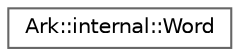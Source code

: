 digraph "Graphical Class Hierarchy"
{
 // INTERACTIVE_SVG=YES
 // LATEX_PDF_SIZE
  bgcolor="transparent";
  edge [fontname=Helvetica,fontsize=10,labelfontname=Helvetica,labelfontsize=10];
  node [fontname=Helvetica,fontsize=10,shape=box,height=0.2,width=0.4];
  rankdir="LR";
  Node0 [id="Node000000",label="Ark::internal::Word",height=0.2,width=0.4,color="grey40", fillcolor="white", style="filled",URL="$d3/d52/structArk_1_1internal_1_1Word.html",tooltip=" "];
}
